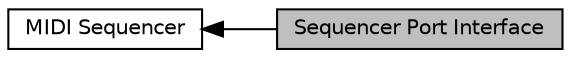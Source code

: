 digraph "Sequencer Port Interface"
{
  edge [fontname="Helvetica",fontsize="10",labelfontname="Helvetica",labelfontsize="10"];
  node [fontname="Helvetica",fontsize="10",shape=record];
  rankdir=LR;
  Node1 [label="MIDI Sequencer",height=0.2,width=0.4,color="black", fillcolor="white", style="filled",URL="$group___sequencer.html"];
  Node0 [label="Sequencer Port Interface",height=0.2,width=0.4,color="black", fillcolor="grey75", style="filled", fontcolor="black"];
  Node1->Node0 [shape=plaintext, dir="back", style="solid"];
}
